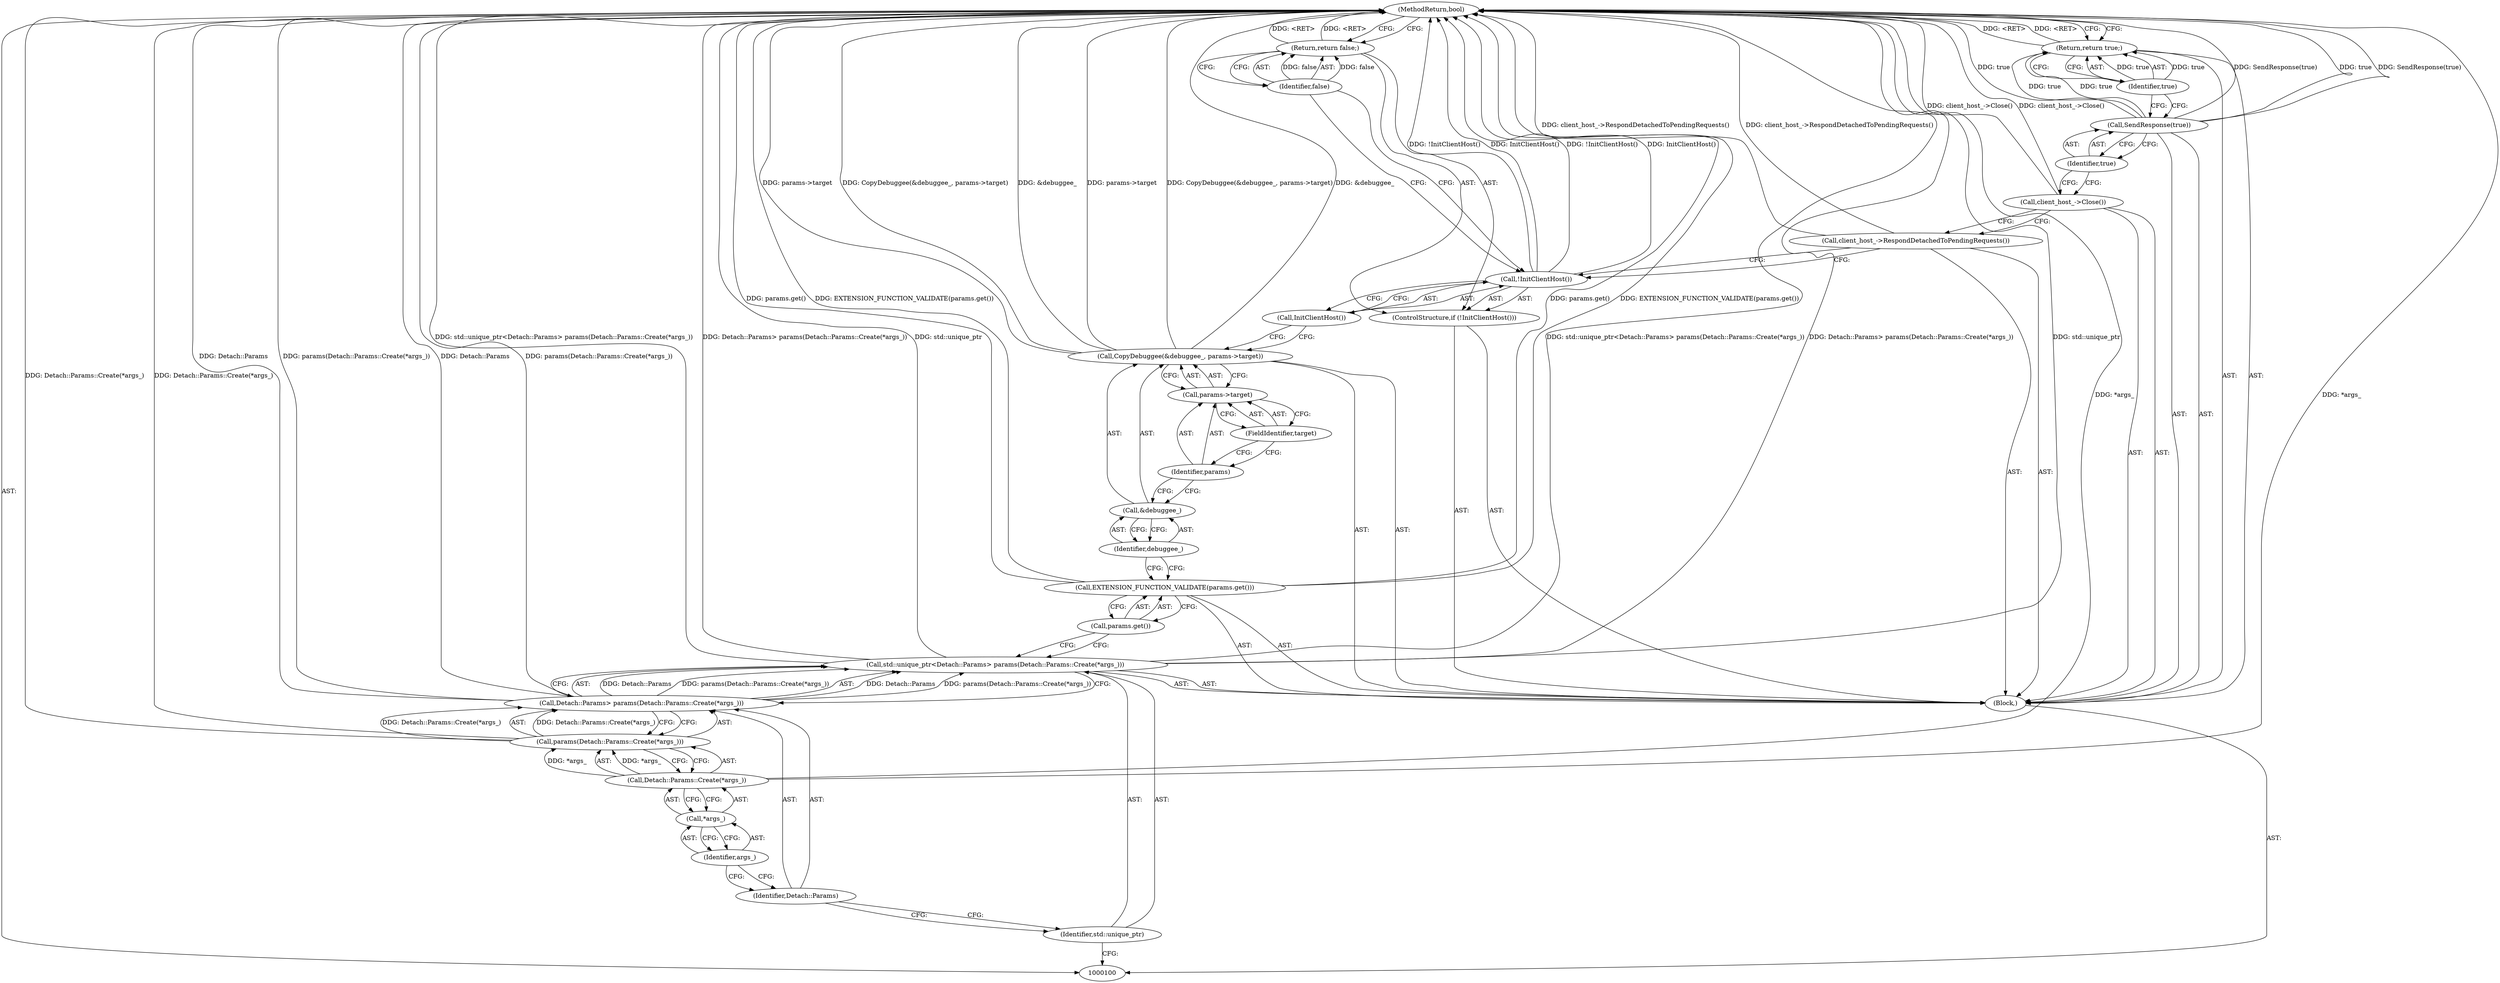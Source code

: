 digraph "0_Chrome_2aec794f26098c7a361c27d7c8f57119631cca8a_3" {
"1000129" [label="(MethodReturn,bool)"];
"1000101" [label="(Block,)"];
"1000124" [label="(Call,client_host_->Close())"];
"1000126" [label="(Identifier,true)"];
"1000125" [label="(Call,SendResponse(true))"];
"1000128" [label="(Identifier,true)"];
"1000127" [label="(Return,return true;)"];
"1000104" [label="(Call,Detach::Params> params(Detach::Params::Create(*args_)))"];
"1000105" [label="(Identifier,Detach::Params)"];
"1000102" [label="(Call,std::unique_ptr<Detach::Params> params(Detach::Params::Create(*args_)))"];
"1000103" [label="(Identifier,std::unique_ptr)"];
"1000106" [label="(Call,params(Detach::Params::Create(*args_)))"];
"1000107" [label="(Call,Detach::Params::Create(*args_))"];
"1000108" [label="(Call,*args_)"];
"1000109" [label="(Identifier,args_)"];
"1000110" [label="(Call,EXTENSION_FUNCTION_VALIDATE(params.get()))"];
"1000111" [label="(Call,params.get())"];
"1000113" [label="(Call,&debuggee_)"];
"1000114" [label="(Identifier,debuggee_)"];
"1000112" [label="(Call,CopyDebuggee(&debuggee_, params->target))"];
"1000115" [label="(Call,params->target)"];
"1000116" [label="(Identifier,params)"];
"1000117" [label="(FieldIdentifier,target)"];
"1000118" [label="(ControlStructure,if (!InitClientHost()))"];
"1000119" [label="(Call,!InitClientHost())"];
"1000120" [label="(Call,InitClientHost())"];
"1000122" [label="(Identifier,false)"];
"1000121" [label="(Return,return false;)"];
"1000123" [label="(Call,client_host_->RespondDetachedToPendingRequests())"];
"1000129" -> "1000100"  [label="AST: "];
"1000129" -> "1000121"  [label="CFG: "];
"1000129" -> "1000127"  [label="CFG: "];
"1000127" -> "1000129"  [label="DDG: <RET>"];
"1000121" -> "1000129"  [label="DDG: <RET>"];
"1000125" -> "1000129"  [label="DDG: true"];
"1000125" -> "1000129"  [label="DDG: SendResponse(true)"];
"1000107" -> "1000129"  [label="DDG: *args_"];
"1000106" -> "1000129"  [label="DDG: Detach::Params::Create(*args_)"];
"1000102" -> "1000129"  [label="DDG: Detach::Params> params(Detach::Params::Create(*args_))"];
"1000102" -> "1000129"  [label="DDG: std::unique_ptr"];
"1000102" -> "1000129"  [label="DDG: std::unique_ptr<Detach::Params> params(Detach::Params::Create(*args_))"];
"1000104" -> "1000129"  [label="DDG: Detach::Params"];
"1000104" -> "1000129"  [label="DDG: params(Detach::Params::Create(*args_))"];
"1000123" -> "1000129"  [label="DDG: client_host_->RespondDetachedToPendingRequests()"];
"1000112" -> "1000129"  [label="DDG: params->target"];
"1000112" -> "1000129"  [label="DDG: CopyDebuggee(&debuggee_, params->target)"];
"1000112" -> "1000129"  [label="DDG: &debuggee_"];
"1000119" -> "1000129"  [label="DDG: !InitClientHost()"];
"1000119" -> "1000129"  [label="DDG: InitClientHost()"];
"1000110" -> "1000129"  [label="DDG: params.get()"];
"1000110" -> "1000129"  [label="DDG: EXTENSION_FUNCTION_VALIDATE(params.get())"];
"1000124" -> "1000129"  [label="DDG: client_host_->Close()"];
"1000101" -> "1000100"  [label="AST: "];
"1000102" -> "1000101"  [label="AST: "];
"1000110" -> "1000101"  [label="AST: "];
"1000112" -> "1000101"  [label="AST: "];
"1000118" -> "1000101"  [label="AST: "];
"1000123" -> "1000101"  [label="AST: "];
"1000124" -> "1000101"  [label="AST: "];
"1000125" -> "1000101"  [label="AST: "];
"1000127" -> "1000101"  [label="AST: "];
"1000124" -> "1000101"  [label="AST: "];
"1000124" -> "1000123"  [label="CFG: "];
"1000126" -> "1000124"  [label="CFG: "];
"1000124" -> "1000129"  [label="DDG: client_host_->Close()"];
"1000126" -> "1000125"  [label="AST: "];
"1000126" -> "1000124"  [label="CFG: "];
"1000125" -> "1000126"  [label="CFG: "];
"1000125" -> "1000101"  [label="AST: "];
"1000125" -> "1000126"  [label="CFG: "];
"1000126" -> "1000125"  [label="AST: "];
"1000128" -> "1000125"  [label="CFG: "];
"1000125" -> "1000129"  [label="DDG: true"];
"1000125" -> "1000129"  [label="DDG: SendResponse(true)"];
"1000125" -> "1000127"  [label="DDG: true"];
"1000128" -> "1000127"  [label="AST: "];
"1000128" -> "1000125"  [label="CFG: "];
"1000127" -> "1000128"  [label="CFG: "];
"1000128" -> "1000127"  [label="DDG: true"];
"1000127" -> "1000101"  [label="AST: "];
"1000127" -> "1000128"  [label="CFG: "];
"1000128" -> "1000127"  [label="AST: "];
"1000129" -> "1000127"  [label="CFG: "];
"1000127" -> "1000129"  [label="DDG: <RET>"];
"1000128" -> "1000127"  [label="DDG: true"];
"1000125" -> "1000127"  [label="DDG: true"];
"1000104" -> "1000102"  [label="AST: "];
"1000104" -> "1000106"  [label="CFG: "];
"1000105" -> "1000104"  [label="AST: "];
"1000106" -> "1000104"  [label="AST: "];
"1000102" -> "1000104"  [label="CFG: "];
"1000104" -> "1000129"  [label="DDG: Detach::Params"];
"1000104" -> "1000129"  [label="DDG: params(Detach::Params::Create(*args_))"];
"1000104" -> "1000102"  [label="DDG: Detach::Params"];
"1000104" -> "1000102"  [label="DDG: params(Detach::Params::Create(*args_))"];
"1000106" -> "1000104"  [label="DDG: Detach::Params::Create(*args_)"];
"1000105" -> "1000104"  [label="AST: "];
"1000105" -> "1000103"  [label="CFG: "];
"1000109" -> "1000105"  [label="CFG: "];
"1000102" -> "1000101"  [label="AST: "];
"1000102" -> "1000104"  [label="CFG: "];
"1000103" -> "1000102"  [label="AST: "];
"1000104" -> "1000102"  [label="AST: "];
"1000111" -> "1000102"  [label="CFG: "];
"1000102" -> "1000129"  [label="DDG: Detach::Params> params(Detach::Params::Create(*args_))"];
"1000102" -> "1000129"  [label="DDG: std::unique_ptr"];
"1000102" -> "1000129"  [label="DDG: std::unique_ptr<Detach::Params> params(Detach::Params::Create(*args_))"];
"1000104" -> "1000102"  [label="DDG: Detach::Params"];
"1000104" -> "1000102"  [label="DDG: params(Detach::Params::Create(*args_))"];
"1000103" -> "1000102"  [label="AST: "];
"1000103" -> "1000100"  [label="CFG: "];
"1000105" -> "1000103"  [label="CFG: "];
"1000106" -> "1000104"  [label="AST: "];
"1000106" -> "1000107"  [label="CFG: "];
"1000107" -> "1000106"  [label="AST: "];
"1000104" -> "1000106"  [label="CFG: "];
"1000106" -> "1000129"  [label="DDG: Detach::Params::Create(*args_)"];
"1000106" -> "1000104"  [label="DDG: Detach::Params::Create(*args_)"];
"1000107" -> "1000106"  [label="DDG: *args_"];
"1000107" -> "1000106"  [label="AST: "];
"1000107" -> "1000108"  [label="CFG: "];
"1000108" -> "1000107"  [label="AST: "];
"1000106" -> "1000107"  [label="CFG: "];
"1000107" -> "1000129"  [label="DDG: *args_"];
"1000107" -> "1000106"  [label="DDG: *args_"];
"1000108" -> "1000107"  [label="AST: "];
"1000108" -> "1000109"  [label="CFG: "];
"1000109" -> "1000108"  [label="AST: "];
"1000107" -> "1000108"  [label="CFG: "];
"1000109" -> "1000108"  [label="AST: "];
"1000109" -> "1000105"  [label="CFG: "];
"1000108" -> "1000109"  [label="CFG: "];
"1000110" -> "1000101"  [label="AST: "];
"1000110" -> "1000111"  [label="CFG: "];
"1000111" -> "1000110"  [label="AST: "];
"1000114" -> "1000110"  [label="CFG: "];
"1000110" -> "1000129"  [label="DDG: params.get()"];
"1000110" -> "1000129"  [label="DDG: EXTENSION_FUNCTION_VALIDATE(params.get())"];
"1000111" -> "1000110"  [label="AST: "];
"1000111" -> "1000102"  [label="CFG: "];
"1000110" -> "1000111"  [label="CFG: "];
"1000113" -> "1000112"  [label="AST: "];
"1000113" -> "1000114"  [label="CFG: "];
"1000114" -> "1000113"  [label="AST: "];
"1000116" -> "1000113"  [label="CFG: "];
"1000114" -> "1000113"  [label="AST: "];
"1000114" -> "1000110"  [label="CFG: "];
"1000113" -> "1000114"  [label="CFG: "];
"1000112" -> "1000101"  [label="AST: "];
"1000112" -> "1000115"  [label="CFG: "];
"1000113" -> "1000112"  [label="AST: "];
"1000115" -> "1000112"  [label="AST: "];
"1000120" -> "1000112"  [label="CFG: "];
"1000112" -> "1000129"  [label="DDG: params->target"];
"1000112" -> "1000129"  [label="DDG: CopyDebuggee(&debuggee_, params->target)"];
"1000112" -> "1000129"  [label="DDG: &debuggee_"];
"1000115" -> "1000112"  [label="AST: "];
"1000115" -> "1000117"  [label="CFG: "];
"1000116" -> "1000115"  [label="AST: "];
"1000117" -> "1000115"  [label="AST: "];
"1000112" -> "1000115"  [label="CFG: "];
"1000116" -> "1000115"  [label="AST: "];
"1000116" -> "1000113"  [label="CFG: "];
"1000117" -> "1000116"  [label="CFG: "];
"1000117" -> "1000115"  [label="AST: "];
"1000117" -> "1000116"  [label="CFG: "];
"1000115" -> "1000117"  [label="CFG: "];
"1000118" -> "1000101"  [label="AST: "];
"1000119" -> "1000118"  [label="AST: "];
"1000121" -> "1000118"  [label="AST: "];
"1000119" -> "1000118"  [label="AST: "];
"1000119" -> "1000120"  [label="CFG: "];
"1000120" -> "1000119"  [label="AST: "];
"1000122" -> "1000119"  [label="CFG: "];
"1000123" -> "1000119"  [label="CFG: "];
"1000119" -> "1000129"  [label="DDG: !InitClientHost()"];
"1000119" -> "1000129"  [label="DDG: InitClientHost()"];
"1000120" -> "1000119"  [label="AST: "];
"1000120" -> "1000112"  [label="CFG: "];
"1000119" -> "1000120"  [label="CFG: "];
"1000122" -> "1000121"  [label="AST: "];
"1000122" -> "1000119"  [label="CFG: "];
"1000121" -> "1000122"  [label="CFG: "];
"1000122" -> "1000121"  [label="DDG: false"];
"1000121" -> "1000118"  [label="AST: "];
"1000121" -> "1000122"  [label="CFG: "];
"1000122" -> "1000121"  [label="AST: "];
"1000129" -> "1000121"  [label="CFG: "];
"1000121" -> "1000129"  [label="DDG: <RET>"];
"1000122" -> "1000121"  [label="DDG: false"];
"1000123" -> "1000101"  [label="AST: "];
"1000123" -> "1000119"  [label="CFG: "];
"1000124" -> "1000123"  [label="CFG: "];
"1000123" -> "1000129"  [label="DDG: client_host_->RespondDetachedToPendingRequests()"];
}
